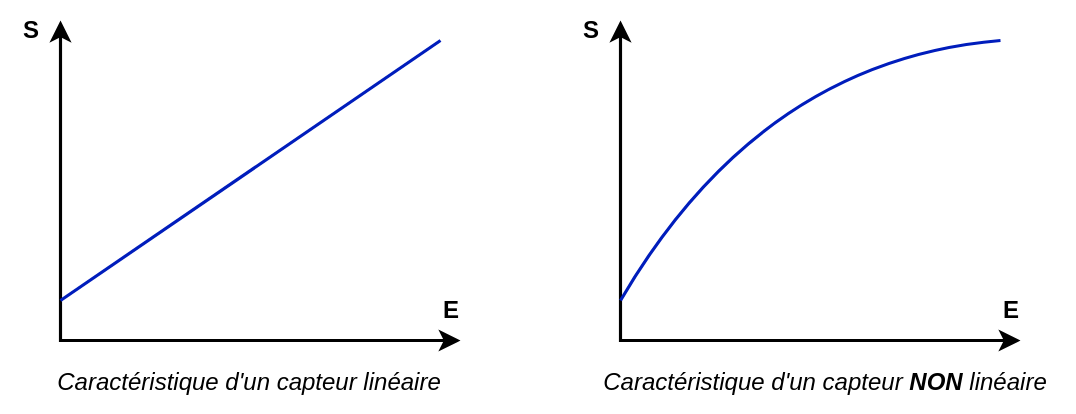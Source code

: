 <mxfile version="26.0.11" pages="2">
  <diagram name="capteur lineaire" id="pnvE5mpPbL_QDSrJuAXr">
    <mxGraphModel dx="2589" dy="2358" grid="1" gridSize="10" guides="1" tooltips="1" connect="1" arrows="1" fold="1" page="1" pageScale="1" pageWidth="1169" pageHeight="1654" math="0" shadow="0">
      <root>
        <mxCell id="0" />
        <mxCell id="1" parent="0" />
        <mxCell id="EWrgPkCYN8w85hfrx8X--12" value="" style="group" vertex="1" connectable="0" parent="1">
          <mxGeometry x="-950" y="-450" width="240" height="206" as="geometry" />
        </mxCell>
        <mxCell id="EWrgPkCYN8w85hfrx8X--2" value="" style="endArrow=classic;startArrow=classic;html=1;rounded=0;strokeWidth=1.575;" edge="1" parent="EWrgPkCYN8w85hfrx8X--12">
          <mxGeometry width="50" height="50" relative="1" as="geometry">
            <mxPoint x="230" y="170" as="sourcePoint" />
            <mxPoint x="30" y="10" as="targetPoint" />
            <Array as="points">
              <mxPoint x="30" y="170" />
            </Array>
          </mxGeometry>
        </mxCell>
        <mxCell id="EWrgPkCYN8w85hfrx8X--3" value="" style="endArrow=none;html=1;rounded=0;fillColor=#0050ef;strokeColor=#001DBC;strokeWidth=1.575;" edge="1" parent="EWrgPkCYN8w85hfrx8X--12">
          <mxGeometry width="50" height="50" relative="1" as="geometry">
            <mxPoint x="30" y="150" as="sourcePoint" />
            <mxPoint x="220" y="20" as="targetPoint" />
          </mxGeometry>
        </mxCell>
        <mxCell id="EWrgPkCYN8w85hfrx8X--4" value="&lt;b&gt;S&lt;/b&gt;" style="text;html=1;align=center;verticalAlign=middle;resizable=0;points=[];autosize=1;strokeColor=none;fillColor=none;strokeWidth=1.575;" vertex="1" parent="EWrgPkCYN8w85hfrx8X--12">
          <mxGeometry width="30" height="30" as="geometry" />
        </mxCell>
        <mxCell id="EWrgPkCYN8w85hfrx8X--5" value="&lt;b&gt;E&lt;/b&gt;" style="text;html=1;align=center;verticalAlign=middle;resizable=0;points=[];autosize=1;strokeColor=none;fillColor=none;strokeWidth=1.575;" vertex="1" parent="EWrgPkCYN8w85hfrx8X--12">
          <mxGeometry x="210" y="140" width="30" height="30" as="geometry" />
        </mxCell>
        <mxCell id="EWrgPkCYN8w85hfrx8X--6" value="Caractéristique d&#39;un capteur linéaire" style="text;html=1;align=center;verticalAlign=middle;resizable=0;points=[];autosize=1;strokeColor=none;fillColor=none;fontStyle=2" vertex="1" parent="EWrgPkCYN8w85hfrx8X--12">
          <mxGeometry x="14" y="176" width="220" height="30" as="geometry" />
        </mxCell>
        <mxCell id="EWrgPkCYN8w85hfrx8X--14" value="" style="endArrow=classic;startArrow=classic;html=1;rounded=0;strokeWidth=1.575;" edge="1" parent="1">
          <mxGeometry width="50" height="50" relative="1" as="geometry">
            <mxPoint x="-440" y="-280" as="sourcePoint" />
            <mxPoint x="-640" y="-440" as="targetPoint" />
            <Array as="points">
              <mxPoint x="-640" y="-280" />
            </Array>
          </mxGeometry>
        </mxCell>
        <mxCell id="EWrgPkCYN8w85hfrx8X--15" value="" style="endArrow=none;html=1;rounded=0;fillColor=#0050ef;strokeColor=#001DBC;strokeWidth=1.575;curved=1;" edge="1" parent="1">
          <mxGeometry width="50" height="50" relative="1" as="geometry">
            <mxPoint x="-640" y="-300" as="sourcePoint" />
            <mxPoint x="-450" y="-430" as="targetPoint" />
            <Array as="points">
              <mxPoint x="-570" y="-420" />
            </Array>
          </mxGeometry>
        </mxCell>
        <mxCell id="EWrgPkCYN8w85hfrx8X--16" value="&lt;b&gt;S&lt;/b&gt;" style="text;html=1;align=center;verticalAlign=middle;resizable=0;points=[];autosize=1;strokeColor=none;fillColor=none;strokeWidth=1.575;" vertex="1" parent="1">
          <mxGeometry x="-670" y="-450" width="30" height="30" as="geometry" />
        </mxCell>
        <mxCell id="EWrgPkCYN8w85hfrx8X--17" value="&lt;b&gt;E&lt;/b&gt;" style="text;html=1;align=center;verticalAlign=middle;resizable=0;points=[];autosize=1;strokeColor=none;fillColor=none;strokeWidth=1.575;" vertex="1" parent="1">
          <mxGeometry x="-460" y="-310" width="30" height="30" as="geometry" />
        </mxCell>
        <mxCell id="EWrgPkCYN8w85hfrx8X--18" value="Caractéristique d&#39;un capteur &lt;b&gt;NON &lt;/b&gt;linéaire" style="text;html=1;align=center;verticalAlign=middle;resizable=0;points=[];autosize=1;strokeColor=none;fillColor=none;fontStyle=2" vertex="1" parent="1">
          <mxGeometry x="-663" y="-274" width="250" height="30" as="geometry" />
        </mxCell>
      </root>
    </mxGraphModel>
  </diagram>
  <diagram id="sgcvP4Xr_m1Tus5AOKFb" name="sensibilité">
    <mxGraphModel dx="2589" dy="2358" grid="1" gridSize="10" guides="1" tooltips="1" connect="1" arrows="1" fold="1" page="1" pageScale="1" pageWidth="1169" pageHeight="1654" math="0" shadow="0">
      <root>
        <mxCell id="0" />
        <mxCell id="1" parent="0" />
        <mxCell id="PU5bH5FZVr4U7lg9v13t-2" value="" style="endArrow=classic;startArrow=classic;html=1;rounded=0;strokeWidth=1.575;" edge="1" parent="1">
          <mxGeometry width="50" height="50" relative="1" as="geometry">
            <mxPoint x="-360" y="-80" as="sourcePoint" />
            <mxPoint x="-600" y="-280" as="targetPoint" />
            <Array as="points">
              <mxPoint x="-600" y="-80" />
            </Array>
          </mxGeometry>
        </mxCell>
        <mxCell id="PU5bH5FZVr4U7lg9v13t-4" value="&lt;b&gt;S&lt;/b&gt;" style="text;html=1;align=center;verticalAlign=middle;resizable=0;points=[];autosize=1;strokeColor=none;fillColor=none;strokeWidth=1.575;" vertex="1" parent="1">
          <mxGeometry x="-630" y="-290" width="30" height="30" as="geometry" />
        </mxCell>
        <mxCell id="PU5bH5FZVr4U7lg9v13t-5" value="&lt;b&gt;E&lt;/b&gt;" style="text;html=1;align=center;verticalAlign=middle;resizable=0;points=[];autosize=1;strokeColor=none;fillColor=none;strokeWidth=1.575;" vertex="1" parent="1">
          <mxGeometry x="-380" y="-115" width="30" height="30" as="geometry" />
        </mxCell>
        <mxCell id="PU5bH5FZVr4U7lg9v13t-8" value="" style="rounded=0;whiteSpace=wrap;html=1;fillColor=#bac8d3;strokeColor=#23445d;" vertex="1" parent="1">
          <mxGeometry x="-489" y="-150" width="50" height="69" as="geometry" />
        </mxCell>
        <mxCell id="PU5bH5FZVr4U7lg9v13t-9" value="" style="rounded=0;whiteSpace=wrap;html=1;fillColor=#bac8d3;strokeColor=#23445d;" vertex="1" parent="1">
          <mxGeometry x="-599" y="-165" width="160" height="20" as="geometry" />
        </mxCell>
        <mxCell id="PU5bH5FZVr4U7lg9v13t-3" value="" style="endArrow=none;html=1;rounded=0;fillColor=#0050ef;strokeColor=#001DBC;strokeWidth=1.575;" edge="1" parent="1">
          <mxGeometry width="50" height="50" relative="1" as="geometry">
            <mxPoint x="-600" y="-100" as="sourcePoint" />
            <mxPoint x="-370" y="-190" as="targetPoint" />
          </mxGeometry>
        </mxCell>
        <mxCell id="PU5bH5FZVr4U7lg9v13t-12" value="" style="rounded=0;whiteSpace=wrap;html=1;fillColor=#bac8d3;strokeColor=none;" vertex="1" parent="1">
          <mxGeometry x="-599" y="-260" width="160" height="40" as="geometry" />
        </mxCell>
        <mxCell id="PU5bH5FZVr4U7lg9v13t-7" value="" style="endArrow=none;html=1;rounded=0;fillColor=#d80073;strokeColor=#A50040;strokeWidth=1.575;" edge="1" parent="1">
          <mxGeometry width="50" height="50" relative="1" as="geometry">
            <mxPoint x="-600" y="-136" as="sourcePoint" />
            <mxPoint x="-400" y="-290" as="targetPoint" />
          </mxGeometry>
        </mxCell>
        <mxCell id="PU5bH5FZVr4U7lg9v13t-13" value="" style="rounded=0;whiteSpace=wrap;html=1;fillColor=#bac8d3;strokeColor=none;" vertex="1" parent="1">
          <mxGeometry x="-489" y="-220" width="50" height="55" as="geometry" />
        </mxCell>
        <mxCell id="PU5bH5FZVr4U7lg9v13t-14" value="&lt;span class=&quot;NA6bn BxUVEf ILfuVd&quot; lang=&quot;fr&quot;&gt;&lt;span class=&quot;hgKElc&quot;&gt;&lt;b&gt;ΔE&lt;/b&gt;&lt;/span&gt;&lt;/span&gt;" style="text;html=1;align=center;verticalAlign=middle;resizable=0;points=[];autosize=1;strokeColor=none;fillColor=none;fontSize=15;" vertex="1" parent="1">
          <mxGeometry x="-485" y="-73" width="40" height="30" as="geometry" />
        </mxCell>
        <mxCell id="PU5bH5FZVr4U7lg9v13t-15" value="" style="endArrow=classic;startArrow=classic;html=1;rounded=0;dashed=1;dashPattern=1 2;" edge="1" parent="1">
          <mxGeometry width="50" height="50" relative="1" as="geometry">
            <mxPoint x="-490" y="-68.897" as="sourcePoint" />
            <mxPoint x="-440" y="-69" as="targetPoint" />
          </mxGeometry>
        </mxCell>
        <mxCell id="PU5bH5FZVr4U7lg9v13t-17" value="" style="endArrow=classic;startArrow=classic;html=1;rounded=0;dashed=1;dashPattern=1 2;strokeColor=#001DBC;" edge="1" parent="1">
          <mxGeometry width="50" height="50" relative="1" as="geometry">
            <mxPoint x="-614" y="-141" as="sourcePoint" />
            <mxPoint x="-614.5" y="-167.354" as="targetPoint" />
          </mxGeometry>
        </mxCell>
        <mxCell id="PU5bH5FZVr4U7lg9v13t-18" value="&lt;span lang=&quot;fr&quot; class=&quot;NA6bn BxUVEf ILfuVd&quot;&gt;&lt;span class=&quot;hgKElc&quot;&gt;&lt;b&gt;ΔS&lt;sub&gt;1&lt;/sub&gt;&lt;/b&gt;&lt;/span&gt;&lt;/span&gt;" style="text;html=1;align=center;verticalAlign=middle;resizable=0;points=[];autosize=1;strokeColor=none;fillColor=none;fontSize=15;fontColor=#001DBC;" vertex="1" parent="1">
          <mxGeometry x="-730" y="-111" width="50" height="30" as="geometry" />
        </mxCell>
        <mxCell id="PU5bH5FZVr4U7lg9v13t-19" value="Capteur 1" style="text;html=1;align=center;verticalAlign=middle;resizable=0;points=[];autosize=1;strokeColor=none;fillColor=none;fontColor=#001DBC;" vertex="1" parent="1">
          <mxGeometry x="-400" y="-190" width="80" height="30" as="geometry" />
        </mxCell>
        <mxCell id="PU5bH5FZVr4U7lg9v13t-20" value="Capteur 2" style="text;html=1;align=center;verticalAlign=middle;resizable=0;points=[];autosize=1;strokeColor=none;fillColor=none;fontColor=light-dark(#A50040,#EDEDED);" vertex="1" parent="1">
          <mxGeometry x="-420" y="-290" width="80" height="30" as="geometry" />
        </mxCell>
        <mxCell id="PU5bH5FZVr4U7lg9v13t-21" value="" style="endArrow=classic;startArrow=classic;html=1;rounded=0;dashed=1;dashPattern=1 2;strokeColor=#A50040;" edge="1" parent="1">
          <mxGeometry width="50" height="50" relative="1" as="geometry">
            <mxPoint x="-616" y="-221" as="sourcePoint" />
            <mxPoint x="-616" y="-262.653" as="targetPoint" />
          </mxGeometry>
        </mxCell>
        <mxCell id="PU5bH5FZVr4U7lg9v13t-22" value="&lt;span class=&quot;NA6bn BxUVEf ILfuVd&quot; lang=&quot;fr&quot;&gt;&lt;span class=&quot;hgKElc&quot;&gt;&lt;b&gt;ΔS&lt;sub&gt;1&lt;/sub&gt;&lt;/b&gt;&lt;/span&gt;&lt;/span&gt;" style="text;html=1;align=center;verticalAlign=middle;resizable=0;points=[];autosize=1;strokeColor=none;fillColor=none;fontSize=13;fontColor=#A50040;" vertex="1" parent="1">
          <mxGeometry x="-680" y="-250" width="50" height="30" as="geometry" />
        </mxCell>
      </root>
    </mxGraphModel>
  </diagram>
</mxfile>
